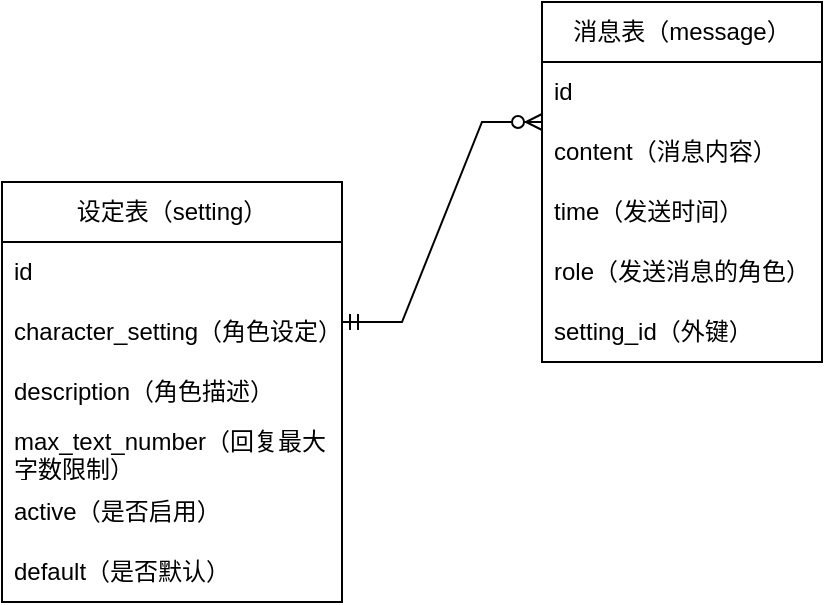 <mxfile version="27.0.6">
  <diagram name="第 1 页" id="Z15FVi68yFJXYdlG-wuL">
    <mxGraphModel dx="708" dy="341" grid="1" gridSize="10" guides="1" tooltips="1" connect="1" arrows="1" fold="1" page="1" pageScale="1" pageWidth="827" pageHeight="1169" math="0" shadow="0">
      <root>
        <mxCell id="0" />
        <mxCell id="1" parent="0" />
        <mxCell id="iR4ZnrcSxFS_BJuTvesZ-1" value="消息表（message）" style="swimlane;fontStyle=0;childLayout=stackLayout;horizontal=1;startSize=30;horizontalStack=0;resizeParent=1;resizeParentMax=0;resizeLast=0;collapsible=1;marginBottom=0;whiteSpace=wrap;html=1;" parent="1" vertex="1">
          <mxGeometry x="550" y="170" width="140" height="180" as="geometry" />
        </mxCell>
        <mxCell id="iR4ZnrcSxFS_BJuTvesZ-2" value="id" style="text;strokeColor=none;fillColor=none;align=left;verticalAlign=middle;spacingLeft=4;spacingRight=4;overflow=hidden;points=[[0,0.5],[1,0.5]];portConstraint=eastwest;rotatable=0;whiteSpace=wrap;html=1;" parent="iR4ZnrcSxFS_BJuTvesZ-1" vertex="1">
          <mxGeometry y="30" width="140" height="30" as="geometry" />
        </mxCell>
        <mxCell id="iR4ZnrcSxFS_BJuTvesZ-3" value="content（消息内容）" style="text;strokeColor=none;fillColor=none;align=left;verticalAlign=middle;spacingLeft=4;spacingRight=4;overflow=hidden;points=[[0,0.5],[1,0.5]];portConstraint=eastwest;rotatable=0;whiteSpace=wrap;html=1;" parent="iR4ZnrcSxFS_BJuTvesZ-1" vertex="1">
          <mxGeometry y="60" width="140" height="30" as="geometry" />
        </mxCell>
        <mxCell id="iR4ZnrcSxFS_BJuTvesZ-4" value="time（发送时间）" style="text;strokeColor=none;fillColor=none;align=left;verticalAlign=middle;spacingLeft=4;spacingRight=4;overflow=hidden;points=[[0,0.5],[1,0.5]];portConstraint=eastwest;rotatable=0;whiteSpace=wrap;html=1;" parent="iR4ZnrcSxFS_BJuTvesZ-1" vertex="1">
          <mxGeometry y="90" width="140" height="30" as="geometry" />
        </mxCell>
        <mxCell id="Mwz51B-FjiSuTWeLNRvs-1" value="role（发送消息的角色）" style="text;strokeColor=none;fillColor=none;align=left;verticalAlign=middle;spacingLeft=4;spacingRight=4;overflow=hidden;points=[[0,0.5],[1,0.5]];portConstraint=eastwest;rotatable=0;whiteSpace=wrap;html=1;" vertex="1" parent="iR4ZnrcSxFS_BJuTvesZ-1">
          <mxGeometry y="120" width="140" height="30" as="geometry" />
        </mxCell>
        <mxCell id="Mwz51B-FjiSuTWeLNRvs-7" value="setting_id（外键）" style="text;strokeColor=none;fillColor=none;align=left;verticalAlign=middle;spacingLeft=4;spacingRight=4;overflow=hidden;points=[[0,0.5],[1,0.5]];portConstraint=eastwest;rotatable=0;whiteSpace=wrap;html=1;" vertex="1" parent="iR4ZnrcSxFS_BJuTvesZ-1">
          <mxGeometry y="150" width="140" height="30" as="geometry" />
        </mxCell>
        <mxCell id="Mwz51B-FjiSuTWeLNRvs-2" value="设定表（setting）" style="swimlane;fontStyle=0;childLayout=stackLayout;horizontal=1;startSize=30;horizontalStack=0;resizeParent=1;resizeParentMax=0;resizeLast=0;collapsible=1;marginBottom=0;whiteSpace=wrap;html=1;" vertex="1" parent="1">
          <mxGeometry x="280" y="260" width="170" height="210" as="geometry" />
        </mxCell>
        <mxCell id="Mwz51B-FjiSuTWeLNRvs-3" value="id" style="text;strokeColor=none;fillColor=none;align=left;verticalAlign=middle;spacingLeft=4;spacingRight=4;overflow=hidden;points=[[0,0.5],[1,0.5]];portConstraint=eastwest;rotatable=0;whiteSpace=wrap;html=1;" vertex="1" parent="Mwz51B-FjiSuTWeLNRvs-2">
          <mxGeometry y="30" width="170" height="30" as="geometry" />
        </mxCell>
        <mxCell id="Mwz51B-FjiSuTWeLNRvs-4" value="&lt;div&gt;character_setting（角色设定）&lt;/div&gt;" style="text;strokeColor=none;fillColor=none;align=left;verticalAlign=middle;spacingLeft=4;spacingRight=4;overflow=hidden;points=[[0,0.5],[1,0.5]];portConstraint=eastwest;rotatable=0;whiteSpace=wrap;html=1;" vertex="1" parent="Mwz51B-FjiSuTWeLNRvs-2">
          <mxGeometry y="60" width="170" height="30" as="geometry" />
        </mxCell>
        <mxCell id="Mwz51B-FjiSuTWeLNRvs-5" value="&lt;div&gt;description（角色描述）&lt;/div&gt;" style="text;strokeColor=none;fillColor=none;align=left;verticalAlign=middle;spacingLeft=4;spacingRight=4;overflow=hidden;points=[[0,0.5],[1,0.5]];portConstraint=eastwest;rotatable=0;whiteSpace=wrap;html=1;" vertex="1" parent="Mwz51B-FjiSuTWeLNRvs-2">
          <mxGeometry y="90" width="170" height="30" as="geometry" />
        </mxCell>
        <mxCell id="Mwz51B-FjiSuTWeLNRvs-6" value="max_text_number（回复最大字数限制）" style="text;strokeColor=none;fillColor=none;align=left;verticalAlign=middle;spacingLeft=4;spacingRight=4;overflow=hidden;points=[[0,0.5],[1,0.5]];portConstraint=eastwest;rotatable=0;whiteSpace=wrap;html=1;" vertex="1" parent="Mwz51B-FjiSuTWeLNRvs-2">
          <mxGeometry y="120" width="170" height="30" as="geometry" />
        </mxCell>
        <mxCell id="Mwz51B-FjiSuTWeLNRvs-11" value="active（是否启用）" style="text;strokeColor=none;fillColor=none;align=left;verticalAlign=middle;spacingLeft=4;spacingRight=4;overflow=hidden;points=[[0,0.5],[1,0.5]];portConstraint=eastwest;rotatable=0;whiteSpace=wrap;html=1;" vertex="1" parent="Mwz51B-FjiSuTWeLNRvs-2">
          <mxGeometry y="150" width="170" height="30" as="geometry" />
        </mxCell>
        <mxCell id="Mwz51B-FjiSuTWeLNRvs-12" value="default（是否默认）" style="text;strokeColor=none;fillColor=none;align=left;verticalAlign=middle;spacingLeft=4;spacingRight=4;overflow=hidden;points=[[0,0.5],[1,0.5]];portConstraint=eastwest;rotatable=0;whiteSpace=wrap;html=1;" vertex="1" parent="Mwz51B-FjiSuTWeLNRvs-2">
          <mxGeometry y="180" width="170" height="30" as="geometry" />
        </mxCell>
        <mxCell id="Mwz51B-FjiSuTWeLNRvs-10" value="" style="edgeStyle=entityRelationEdgeStyle;fontSize=12;html=1;endArrow=ERzeroToMany;startArrow=ERmandOne;rounded=0;" edge="1" parent="1">
          <mxGeometry width="100" height="100" relative="1" as="geometry">
            <mxPoint x="450" y="330" as="sourcePoint" />
            <mxPoint x="550" y="230" as="targetPoint" />
          </mxGeometry>
        </mxCell>
      </root>
    </mxGraphModel>
  </diagram>
</mxfile>

